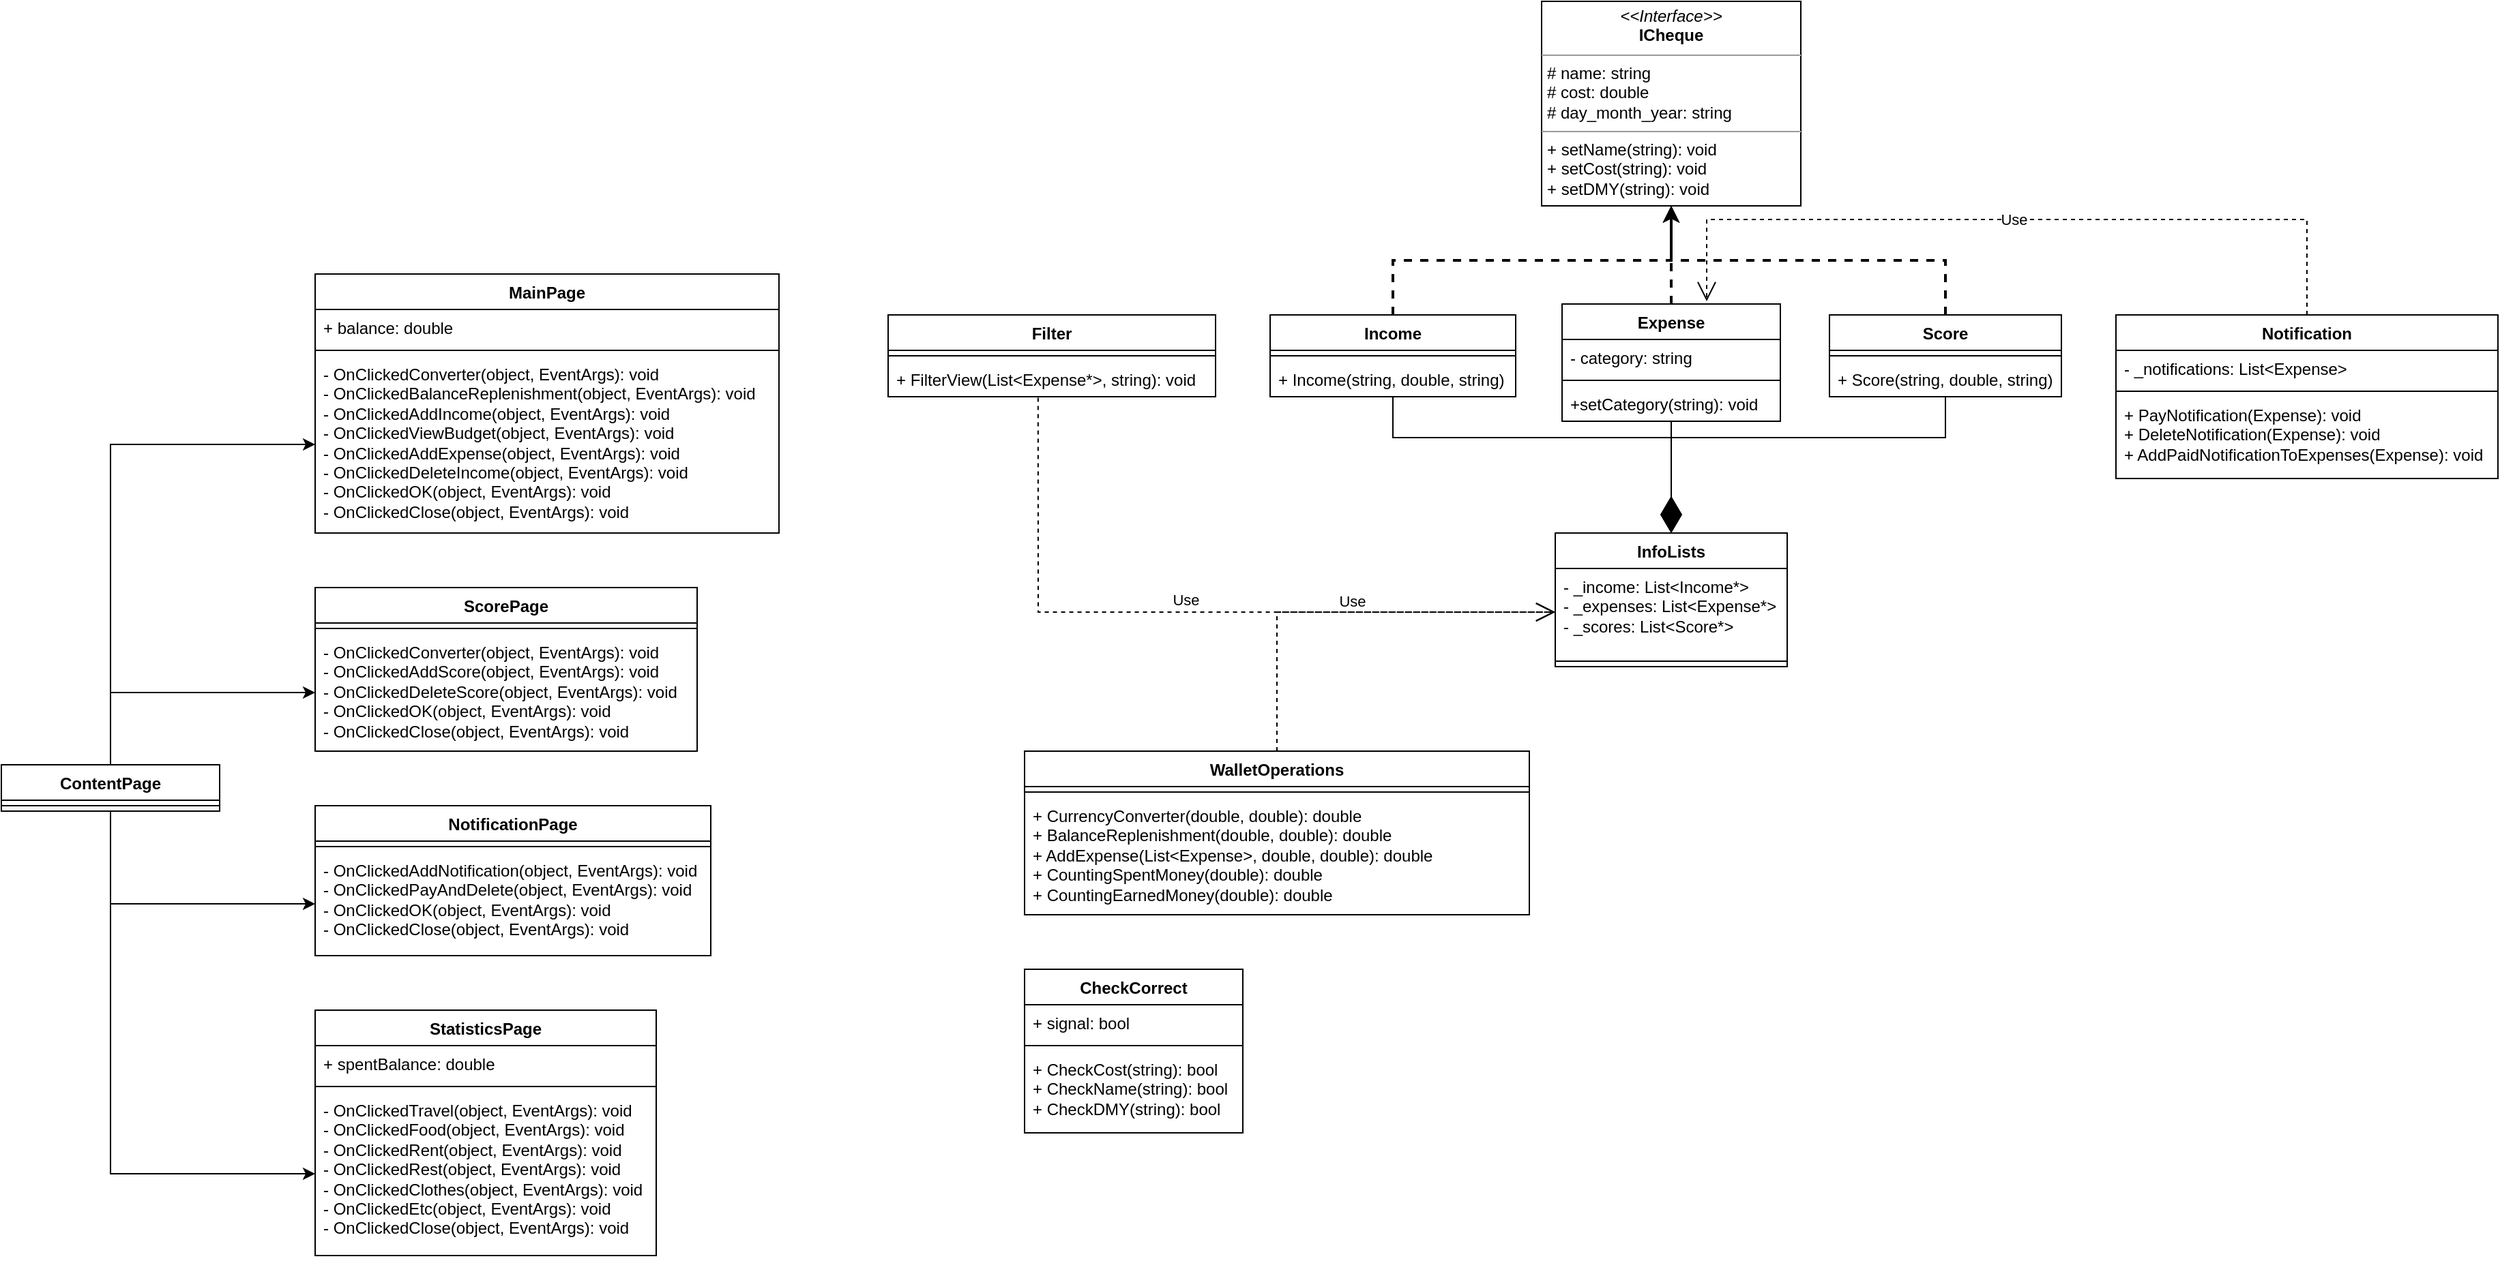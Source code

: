 <mxfile version="21.0.4" type="github"><diagram name="Страница 1" id="SMFMp_TuejeIAI7ctVRW"><mxGraphModel dx="2623" dy="1423" grid="1" gridSize="10" guides="1" tooltips="1" connect="1" arrows="1" fold="1" page="1" pageScale="1" pageWidth="827" pageHeight="1169" math="0" shadow="0"><root><mxCell id="0"/><mxCell id="1" parent="0"/><mxCell id="VGVOkJPdZjksyw9PSJ6C-52" value="ScorePage" style="swimlane;fontStyle=1;align=center;verticalAlign=top;childLayout=stackLayout;horizontal=1;startSize=26;horizontalStack=0;resizeParent=1;resizeParentMax=0;resizeLast=0;collapsible=1;marginBottom=0;whiteSpace=wrap;html=1;" vertex="1" parent="1"><mxGeometry x="260" y="470" width="280" height="120" as="geometry"/></mxCell><mxCell id="VGVOkJPdZjksyw9PSJ6C-54" value="" style="line;strokeWidth=1;fillColor=none;align=left;verticalAlign=middle;spacingTop=-1;spacingLeft=3;spacingRight=3;rotatable=0;labelPosition=right;points=[];portConstraint=eastwest;strokeColor=inherit;" vertex="1" parent="VGVOkJPdZjksyw9PSJ6C-52"><mxGeometry y="26" width="280" height="8" as="geometry"/></mxCell><mxCell id="VGVOkJPdZjksyw9PSJ6C-55" value="- OnClickedConverter(object, EventArgs): void&amp;nbsp;&lt;br&gt;- OnClickedAddScore(object, EventArgs): void&lt;br&gt;- OnClickedDeleteScore(object, EventArgs): void&lt;br&gt;- OnClickedOK(object, EventArgs): void&lt;br style=&quot;border-color: var(--border-color);&quot;&gt;- OnClickedClose(object, EventArgs): void" style="text;strokeColor=none;fillColor=none;align=left;verticalAlign=top;spacingLeft=4;spacingRight=4;overflow=hidden;rotatable=0;points=[[0,0.5],[1,0.5]];portConstraint=eastwest;whiteSpace=wrap;html=1;" vertex="1" parent="VGVOkJPdZjksyw9PSJ6C-52"><mxGeometry y="34" width="280" height="86" as="geometry"/></mxCell><mxCell id="VGVOkJPdZjksyw9PSJ6C-58" value="NotificationPage" style="swimlane;fontStyle=1;align=center;verticalAlign=top;childLayout=stackLayout;horizontal=1;startSize=26;horizontalStack=0;resizeParent=1;resizeParentMax=0;resizeLast=0;collapsible=1;marginBottom=0;whiteSpace=wrap;html=1;" vertex="1" parent="1"><mxGeometry x="260" y="630" width="290" height="110" as="geometry"/></mxCell><mxCell id="VGVOkJPdZjksyw9PSJ6C-60" value="" style="line;strokeWidth=1;fillColor=none;align=left;verticalAlign=middle;spacingTop=-1;spacingLeft=3;spacingRight=3;rotatable=0;labelPosition=right;points=[];portConstraint=eastwest;strokeColor=inherit;" vertex="1" parent="VGVOkJPdZjksyw9PSJ6C-58"><mxGeometry y="26" width="290" height="8" as="geometry"/></mxCell><mxCell id="VGVOkJPdZjksyw9PSJ6C-61" value="- OnClickedAddNotification(object, EventArgs): void&lt;br&gt;- OnClickedPayAndDelete(object, EventArgs): void&lt;br&gt;- OnClickedOK(object, EventArgs): void&lt;br style=&quot;border-color: var(--border-color);&quot;&gt;- OnClickedClose(object, EventArgs): void" style="text;strokeColor=none;fillColor=none;align=left;verticalAlign=top;spacingLeft=4;spacingRight=4;overflow=hidden;rotatable=0;points=[[0,0.5],[1,0.5]];portConstraint=eastwest;whiteSpace=wrap;html=1;" vertex="1" parent="VGVOkJPdZjksyw9PSJ6C-58"><mxGeometry y="34" width="290" height="76" as="geometry"/></mxCell><mxCell id="VGVOkJPdZjksyw9PSJ6C-70" value="MainPage" style="swimlane;fontStyle=1;align=center;verticalAlign=top;childLayout=stackLayout;horizontal=1;startSize=26;horizontalStack=0;resizeParent=1;resizeParentMax=0;resizeLast=0;collapsible=1;marginBottom=0;whiteSpace=wrap;html=1;" vertex="1" parent="1"><mxGeometry x="260" y="240" width="340" height="190" as="geometry"/></mxCell><mxCell id="VGVOkJPdZjksyw9PSJ6C-71" value="+ balance: double" style="text;strokeColor=none;fillColor=none;align=left;verticalAlign=top;spacingLeft=4;spacingRight=4;overflow=hidden;rotatable=0;points=[[0,0.5],[1,0.5]];portConstraint=eastwest;whiteSpace=wrap;html=1;" vertex="1" parent="VGVOkJPdZjksyw9PSJ6C-70"><mxGeometry y="26" width="340" height="26" as="geometry"/></mxCell><mxCell id="VGVOkJPdZjksyw9PSJ6C-72" value="" style="line;strokeWidth=1;fillColor=none;align=left;verticalAlign=middle;spacingTop=-1;spacingLeft=3;spacingRight=3;rotatable=0;labelPosition=right;points=[];portConstraint=eastwest;strokeColor=inherit;" vertex="1" parent="VGVOkJPdZjksyw9PSJ6C-70"><mxGeometry y="52" width="340" height="8" as="geometry"/></mxCell><mxCell id="VGVOkJPdZjksyw9PSJ6C-73" value="- OnClickedConverter(object, EventArgs): void&amp;nbsp;&lt;br style=&quot;border-color: var(--border-color);&quot;&gt;- OnClickedBalanceReplenishment(object, EventArgs): void&amp;nbsp;&lt;br style=&quot;border-color: var(--border-color);&quot;&gt;- OnClickedAddIncome(object, EventArgs): void&amp;nbsp;&lt;br style=&quot;border-color: var(--border-color);&quot;&gt;- OnClickedViewBudget(object, EventArgs): void&amp;nbsp;&lt;br style=&quot;border-color: var(--border-color);&quot;&gt;- OnClickedAddExpense(object, EventArgs): void&amp;nbsp;&lt;br style=&quot;border-color: var(--border-color);&quot;&gt;- OnClickedDeleteIncome(object, EventArgs): void&amp;nbsp;&lt;br style=&quot;border-color: var(--border-color);&quot;&gt;- OnClickedOK(object, EventArgs): void&amp;nbsp;&lt;br style=&quot;border-color: var(--border-color);&quot;&gt;- OnClickedClose(object, EventArgs): void&amp;nbsp;" style="text;strokeColor=none;fillColor=none;align=left;verticalAlign=top;spacingLeft=4;spacingRight=4;overflow=hidden;rotatable=0;points=[[0,0.5],[1,0.5]];portConstraint=eastwest;whiteSpace=wrap;html=1;" vertex="1" parent="VGVOkJPdZjksyw9PSJ6C-70"><mxGeometry y="60" width="340" height="130" as="geometry"/></mxCell><mxCell id="VGVOkJPdZjksyw9PSJ6C-78" value="&lt;p style=&quot;margin:0px;margin-top:4px;text-align:center;&quot;&gt;&lt;i&gt;&amp;lt;&amp;lt;Interface&amp;gt;&amp;gt;&lt;/i&gt;&lt;br&gt;&lt;b&gt;ICheque&lt;/b&gt;&lt;/p&gt;&lt;hr size=&quot;1&quot;&gt;&lt;p style=&quot;margin:0px;margin-left:4px;&quot;&gt;# name: string&lt;/p&gt;&lt;p style=&quot;margin:0px;margin-left:4px;&quot;&gt;# cost: double&lt;/p&gt;&lt;p style=&quot;margin:0px;margin-left:4px;&quot;&gt;# day_month_year: string&lt;/p&gt;&lt;hr size=&quot;1&quot;&gt;&lt;p style=&quot;margin:0px;margin-left:4px;&quot;&gt;+ setName(string): void&lt;/p&gt;&lt;p style=&quot;margin:0px;margin-left:4px;&quot;&gt;+ setCost(string): void&lt;br&gt;&lt;/p&gt;&lt;p style=&quot;margin:0px;margin-left:4px;&quot;&gt;+ setDMY(string): void&lt;br&gt;&lt;/p&gt;" style="verticalAlign=top;align=left;overflow=fill;fontSize=12;fontFamily=Helvetica;html=1;whiteSpace=wrap;" vertex="1" parent="1"><mxGeometry x="1159" y="40" width="190" height="150" as="geometry"/></mxCell><mxCell id="VGVOkJPdZjksyw9PSJ6C-79" value="InfoLists" style="swimlane;fontStyle=1;align=center;verticalAlign=top;childLayout=stackLayout;horizontal=1;startSize=26;horizontalStack=0;resizeParent=1;resizeParentMax=0;resizeLast=0;collapsible=1;marginBottom=0;whiteSpace=wrap;html=1;" vertex="1" parent="1"><mxGeometry x="1169" y="430" width="170" height="98" as="geometry"/></mxCell><mxCell id="VGVOkJPdZjksyw9PSJ6C-80" value="- _income: List&amp;lt;Income*&amp;gt;&lt;br&gt;- _expenses: List&amp;lt;Expense*&amp;gt;&lt;br&gt;- _scores: List&amp;lt;Score*&amp;gt;" style="text;strokeColor=none;fillColor=none;align=left;verticalAlign=top;spacingLeft=4;spacingRight=4;overflow=hidden;rotatable=0;points=[[0,0.5],[1,0.5]];portConstraint=eastwest;whiteSpace=wrap;html=1;" vertex="1" parent="VGVOkJPdZjksyw9PSJ6C-79"><mxGeometry y="26" width="170" height="64" as="geometry"/></mxCell><mxCell id="VGVOkJPdZjksyw9PSJ6C-81" value="" style="line;strokeWidth=1;fillColor=none;align=left;verticalAlign=middle;spacingTop=-1;spacingLeft=3;spacingRight=3;rotatable=0;labelPosition=right;points=[];portConstraint=eastwest;strokeColor=inherit;" vertex="1" parent="VGVOkJPdZjksyw9PSJ6C-79"><mxGeometry y="90" width="170" height="8" as="geometry"/></mxCell><mxCell id="VGVOkJPdZjksyw9PSJ6C-109" style="edgeStyle=orthogonalEdgeStyle;rounded=0;orthogonalLoop=1;jettySize=auto;html=1;dashed=1;strokeWidth=2;entryX=0.5;entryY=1;entryDx=0;entryDy=0;exitX=0.5;exitY=0;exitDx=0;exitDy=0;" edge="1" parent="1" source="VGVOkJPdZjksyw9PSJ6C-192" target="VGVOkJPdZjksyw9PSJ6C-78"><mxGeometry relative="1" as="geometry"><mxPoint x="1450" y="270" as="sourcePoint"/><mxPoint x="1260" y="225" as="targetPoint"/><Array as="points"><mxPoint x="1455" y="230"/><mxPoint x="1254" y="230"/></Array></mxGeometry></mxCell><mxCell id="VGVOkJPdZjksyw9PSJ6C-111" style="edgeStyle=orthogonalEdgeStyle;rounded=0;orthogonalLoop=1;jettySize=auto;html=1;dashed=1;strokeWidth=2;entryX=0.5;entryY=1;entryDx=0;entryDy=0;exitX=0.5;exitY=0;exitDx=0;exitDy=0;" edge="1" parent="1" source="VGVOkJPdZjksyw9PSJ6C-185" target="VGVOkJPdZjksyw9PSJ6C-78"><mxGeometry relative="1" as="geometry"><mxPoint x="1055" y="270" as="sourcePoint"/><mxPoint x="1273.71" y="225" as="targetPoint"/><Array as="points"><mxPoint x="1050" y="230"/><mxPoint x="1254" y="230"/></Array></mxGeometry></mxCell><mxCell id="VGVOkJPdZjksyw9PSJ6C-112" style="edgeStyle=orthogonalEdgeStyle;rounded=0;orthogonalLoop=1;jettySize=auto;html=1;dashed=1;strokeWidth=2;exitX=0.5;exitY=0;exitDx=0;exitDy=0;entryX=0.5;entryY=1;entryDx=0;entryDy=0;" edge="1" parent="1" source="VGVOkJPdZjksyw9PSJ6C-133" target="VGVOkJPdZjksyw9PSJ6C-78"><mxGeometry relative="1" as="geometry"><mxPoint x="1254" y="270" as="sourcePoint"/><mxPoint x="1253.71" y="225" as="targetPoint"/><Array as="points"/></mxGeometry></mxCell><mxCell id="VGVOkJPdZjksyw9PSJ6C-121" value="CheckCorrect" style="swimlane;fontStyle=1;align=center;verticalAlign=top;childLayout=stackLayout;horizontal=1;startSize=26;horizontalStack=0;resizeParent=1;resizeParentMax=0;resizeLast=0;collapsible=1;marginBottom=0;whiteSpace=wrap;html=1;" vertex="1" parent="1"><mxGeometry x="780" y="750" width="160" height="120" as="geometry"/></mxCell><mxCell id="VGVOkJPdZjksyw9PSJ6C-122" value="+ signal: bool" style="text;strokeColor=none;fillColor=none;align=left;verticalAlign=top;spacingLeft=4;spacingRight=4;overflow=hidden;rotatable=0;points=[[0,0.5],[1,0.5]];portConstraint=eastwest;whiteSpace=wrap;html=1;" vertex="1" parent="VGVOkJPdZjksyw9PSJ6C-121"><mxGeometry y="26" width="160" height="26" as="geometry"/></mxCell><mxCell id="VGVOkJPdZjksyw9PSJ6C-123" value="" style="line;strokeWidth=1;fillColor=none;align=left;verticalAlign=middle;spacingTop=-1;spacingLeft=3;spacingRight=3;rotatable=0;labelPosition=right;points=[];portConstraint=eastwest;strokeColor=inherit;" vertex="1" parent="VGVOkJPdZjksyw9PSJ6C-121"><mxGeometry y="52" width="160" height="8" as="geometry"/></mxCell><mxCell id="VGVOkJPdZjksyw9PSJ6C-124" value="+ CheckCost(string): bool&lt;br&gt;+ CheckName(string): bool&lt;br&gt;+ CheckDMY(string): bool" style="text;strokeColor=none;fillColor=none;align=left;verticalAlign=top;spacingLeft=4;spacingRight=4;overflow=hidden;rotatable=0;points=[[0,0.5],[1,0.5]];portConstraint=eastwest;whiteSpace=wrap;html=1;" vertex="1" parent="VGVOkJPdZjksyw9PSJ6C-121"><mxGeometry y="60" width="160" height="60" as="geometry"/></mxCell><mxCell id="VGVOkJPdZjksyw9PSJ6C-125" value="WalletOperations" style="swimlane;fontStyle=1;align=center;verticalAlign=top;childLayout=stackLayout;horizontal=1;startSize=26;horizontalStack=0;resizeParent=1;resizeParentMax=0;resizeLast=0;collapsible=1;marginBottom=0;whiteSpace=wrap;html=1;" vertex="1" parent="1"><mxGeometry x="780" y="590" width="370" height="120" as="geometry"/></mxCell><mxCell id="VGVOkJPdZjksyw9PSJ6C-127" value="" style="line;strokeWidth=1;fillColor=none;align=left;verticalAlign=middle;spacingTop=-1;spacingLeft=3;spacingRight=3;rotatable=0;labelPosition=right;points=[];portConstraint=eastwest;strokeColor=inherit;" vertex="1" parent="VGVOkJPdZjksyw9PSJ6C-125"><mxGeometry y="26" width="370" height="8" as="geometry"/></mxCell><mxCell id="VGVOkJPdZjksyw9PSJ6C-128" value="+ CurrencyConverter(double, double): double&lt;br&gt;+ BalanceReplenishment(double, double): double&lt;br&gt;+ AddExpense(List&amp;lt;Expense&amp;gt;, double, double): double&lt;br&gt;+ CountingSpentMoney(double): double&lt;br&gt;+ CountingEarnedMoney(double): double" style="text;strokeColor=none;fillColor=none;align=left;verticalAlign=top;spacingLeft=4;spacingRight=4;overflow=hidden;rotatable=0;points=[[0,0.5],[1,0.5]];portConstraint=eastwest;whiteSpace=wrap;html=1;" vertex="1" parent="VGVOkJPdZjksyw9PSJ6C-125"><mxGeometry y="34" width="370" height="86" as="geometry"/></mxCell><mxCell id="VGVOkJPdZjksyw9PSJ6C-133" value="Expense" style="swimlane;fontStyle=1;align=center;verticalAlign=top;childLayout=stackLayout;horizontal=1;startSize=26;horizontalStack=0;resizeParent=1;resizeParentMax=0;resizeLast=0;collapsible=1;marginBottom=0;whiteSpace=wrap;html=1;" vertex="1" parent="1"><mxGeometry x="1174" y="262" width="160" height="86" as="geometry"/></mxCell><mxCell id="VGVOkJPdZjksyw9PSJ6C-134" value="- category: string" style="text;strokeColor=none;fillColor=none;align=left;verticalAlign=top;spacingLeft=4;spacingRight=4;overflow=hidden;rotatable=0;points=[[0,0.5],[1,0.5]];portConstraint=eastwest;whiteSpace=wrap;html=1;" vertex="1" parent="VGVOkJPdZjksyw9PSJ6C-133"><mxGeometry y="26" width="160" height="26" as="geometry"/></mxCell><mxCell id="VGVOkJPdZjksyw9PSJ6C-135" value="" style="line;strokeWidth=1;fillColor=none;align=left;verticalAlign=middle;spacingTop=-1;spacingLeft=3;spacingRight=3;rotatable=0;labelPosition=right;points=[];portConstraint=eastwest;strokeColor=inherit;" vertex="1" parent="VGVOkJPdZjksyw9PSJ6C-133"><mxGeometry y="52" width="160" height="8" as="geometry"/></mxCell><mxCell id="VGVOkJPdZjksyw9PSJ6C-136" value="+setCategory(string): void" style="text;strokeColor=none;fillColor=none;align=left;verticalAlign=top;spacingLeft=4;spacingRight=4;overflow=hidden;rotatable=0;points=[[0,0.5],[1,0.5]];portConstraint=eastwest;whiteSpace=wrap;html=1;" vertex="1" parent="VGVOkJPdZjksyw9PSJ6C-133"><mxGeometry y="60" width="160" height="26" as="geometry"/></mxCell><mxCell id="VGVOkJPdZjksyw9PSJ6C-137" value="" style="endArrow=diamondThin;endFill=1;endSize=24;html=1;rounded=0;exitX=0.5;exitY=1;exitDx=0;exitDy=0;" edge="1" parent="1" source="VGVOkJPdZjksyw9PSJ6C-185"><mxGeometry width="160" relative="1" as="geometry"><mxPoint x="960" y="220" as="sourcePoint"/><mxPoint x="1254" y="430" as="targetPoint"/><Array as="points"><mxPoint x="1050" y="360"/><mxPoint x="1254" y="360"/></Array></mxGeometry></mxCell><mxCell id="VGVOkJPdZjksyw9PSJ6C-138" value="" style="endArrow=diamondThin;endFill=1;endSize=24;html=1;rounded=0;entryX=0.5;entryY=0;entryDx=0;entryDy=0;exitX=0.5;exitY=1.02;exitDx=0;exitDy=0;exitPerimeter=0;" edge="1" parent="1" source="VGVOkJPdZjksyw9PSJ6C-195" target="VGVOkJPdZjksyw9PSJ6C-79"><mxGeometry width="160" relative="1" as="geometry"><mxPoint x="1460" y="340" as="sourcePoint"/><mxPoint x="1530" y="380" as="targetPoint"/><Array as="points"><mxPoint x="1455" y="340"/><mxPoint x="1455" y="360"/><mxPoint x="1254" y="360"/></Array></mxGeometry></mxCell><mxCell id="VGVOkJPdZjksyw9PSJ6C-139" value="" style="endArrow=diamondThin;endFill=1;endSize=24;html=1;rounded=0;entryX=0.5;entryY=0;entryDx=0;entryDy=0;exitX=0.5;exitY=1;exitDx=0;exitDy=0;" edge="1" parent="1" source="VGVOkJPdZjksyw9PSJ6C-133" target="VGVOkJPdZjksyw9PSJ6C-79"><mxGeometry width="160" relative="1" as="geometry"><mxPoint x="1320" y="440" as="sourcePoint"/><mxPoint x="1480" y="440" as="targetPoint"/></mxGeometry></mxCell><mxCell id="VGVOkJPdZjksyw9PSJ6C-185" value="Income" style="swimlane;fontStyle=1;align=center;verticalAlign=top;childLayout=stackLayout;horizontal=1;startSize=26;horizontalStack=0;resizeParent=1;resizeParentMax=0;resizeLast=0;collapsible=1;marginBottom=0;whiteSpace=wrap;html=1;" vertex="1" parent="1"><mxGeometry x="960" y="270" width="180" height="60" as="geometry"/></mxCell><mxCell id="VGVOkJPdZjksyw9PSJ6C-187" value="" style="line;strokeWidth=1;fillColor=none;align=left;verticalAlign=middle;spacingTop=-1;spacingLeft=3;spacingRight=3;rotatable=0;labelPosition=right;points=[];portConstraint=eastwest;strokeColor=inherit;" vertex="1" parent="VGVOkJPdZjksyw9PSJ6C-185"><mxGeometry y="26" width="180" height="8" as="geometry"/></mxCell><mxCell id="VGVOkJPdZjksyw9PSJ6C-188" value="+ Income(string, double, string)" style="text;strokeColor=none;fillColor=none;align=left;verticalAlign=top;spacingLeft=4;spacingRight=4;overflow=hidden;rotatable=0;points=[[0,0.5],[1,0.5]];portConstraint=eastwest;whiteSpace=wrap;html=1;" vertex="1" parent="VGVOkJPdZjksyw9PSJ6C-185"><mxGeometry y="34" width="180" height="26" as="geometry"/></mxCell><mxCell id="VGVOkJPdZjksyw9PSJ6C-192" value="Score" style="swimlane;fontStyle=1;align=center;verticalAlign=top;childLayout=stackLayout;horizontal=1;startSize=26;horizontalStack=0;resizeParent=1;resizeParentMax=0;resizeLast=0;collapsible=1;marginBottom=0;whiteSpace=wrap;html=1;" vertex="1" parent="1"><mxGeometry x="1370" y="270" width="170" height="60" as="geometry"/></mxCell><mxCell id="VGVOkJPdZjksyw9PSJ6C-194" value="" style="line;strokeWidth=1;fillColor=none;align=left;verticalAlign=middle;spacingTop=-1;spacingLeft=3;spacingRight=3;rotatable=0;labelPosition=right;points=[];portConstraint=eastwest;strokeColor=inherit;" vertex="1" parent="VGVOkJPdZjksyw9PSJ6C-192"><mxGeometry y="26" width="170" height="8" as="geometry"/></mxCell><mxCell id="VGVOkJPdZjksyw9PSJ6C-195" value="+ Score(string, double, string)" style="text;strokeColor=none;fillColor=none;align=left;verticalAlign=top;spacingLeft=4;spacingRight=4;overflow=hidden;rotatable=0;points=[[0,0.5],[1,0.5]];portConstraint=eastwest;whiteSpace=wrap;html=1;" vertex="1" parent="VGVOkJPdZjksyw9PSJ6C-192"><mxGeometry y="34" width="170" height="26" as="geometry"/></mxCell><mxCell id="VGVOkJPdZjksyw9PSJ6C-199" value="StatisticsPage" style="swimlane;fontStyle=1;align=center;verticalAlign=top;childLayout=stackLayout;horizontal=1;startSize=26;horizontalStack=0;resizeParent=1;resizeParentMax=0;resizeLast=0;collapsible=1;marginBottom=0;whiteSpace=wrap;html=1;" vertex="1" parent="1"><mxGeometry x="260" y="780" width="250" height="180" as="geometry"/></mxCell><mxCell id="VGVOkJPdZjksyw9PSJ6C-200" value="+ spentBalance: double" style="text;strokeColor=none;fillColor=none;align=left;verticalAlign=top;spacingLeft=4;spacingRight=4;overflow=hidden;rotatable=0;points=[[0,0.5],[1,0.5]];portConstraint=eastwest;whiteSpace=wrap;html=1;" vertex="1" parent="VGVOkJPdZjksyw9PSJ6C-199"><mxGeometry y="26" width="250" height="26" as="geometry"/></mxCell><mxCell id="VGVOkJPdZjksyw9PSJ6C-201" value="" style="line;strokeWidth=1;fillColor=none;align=left;verticalAlign=middle;spacingTop=-1;spacingLeft=3;spacingRight=3;rotatable=0;labelPosition=right;points=[];portConstraint=eastwest;strokeColor=inherit;" vertex="1" parent="VGVOkJPdZjksyw9PSJ6C-199"><mxGeometry y="52" width="250" height="8" as="geometry"/></mxCell><mxCell id="VGVOkJPdZjksyw9PSJ6C-202" value="- OnClickedTravel(object, EventArgs): void&lt;br style=&quot;border-color: var(--border-color);&quot;&gt;- OnClickedFood(object, EventArgs): void&lt;br style=&quot;border-color: var(--border-color);&quot;&gt;- OnClickedRent(object, EventArgs): void&lt;br style=&quot;border-color: var(--border-color);&quot;&gt;- OnClickedRest(object, EventArgs): void&lt;br style=&quot;border-color: var(--border-color);&quot;&gt;- OnClickedClothes(object, EventArgs): void&lt;br style=&quot;border-color: var(--border-color);&quot;&gt;- OnClickedEtc(object, EventArgs): void&lt;br style=&quot;border-color: var(--border-color);&quot;&gt;- OnClickedClose(object, EventArgs): void" style="text;strokeColor=none;fillColor=none;align=left;verticalAlign=top;spacingLeft=4;spacingRight=4;overflow=hidden;rotatable=0;points=[[0,0.5],[1,0.5]];portConstraint=eastwest;whiteSpace=wrap;html=1;" vertex="1" parent="VGVOkJPdZjksyw9PSJ6C-199"><mxGeometry y="60" width="250" height="120" as="geometry"/></mxCell><mxCell id="VGVOkJPdZjksyw9PSJ6C-233" style="edgeStyle=orthogonalEdgeStyle;rounded=0;orthogonalLoop=1;jettySize=auto;html=1;" edge="1" parent="1" source="VGVOkJPdZjksyw9PSJ6C-216" target="VGVOkJPdZjksyw9PSJ6C-73"><mxGeometry relative="1" as="geometry"/></mxCell><mxCell id="VGVOkJPdZjksyw9PSJ6C-234" style="edgeStyle=orthogonalEdgeStyle;rounded=0;orthogonalLoop=1;jettySize=auto;html=1;" edge="1" parent="1" source="VGVOkJPdZjksyw9PSJ6C-216" target="VGVOkJPdZjksyw9PSJ6C-55"><mxGeometry relative="1" as="geometry"/></mxCell><mxCell id="VGVOkJPdZjksyw9PSJ6C-235" style="edgeStyle=orthogonalEdgeStyle;rounded=0;orthogonalLoop=1;jettySize=auto;html=1;" edge="1" parent="1" source="VGVOkJPdZjksyw9PSJ6C-216" target="VGVOkJPdZjksyw9PSJ6C-61"><mxGeometry relative="1" as="geometry"/></mxCell><mxCell id="VGVOkJPdZjksyw9PSJ6C-236" style="edgeStyle=orthogonalEdgeStyle;rounded=0;orthogonalLoop=1;jettySize=auto;html=1;" edge="1" parent="1" source="VGVOkJPdZjksyw9PSJ6C-216" target="VGVOkJPdZjksyw9PSJ6C-202"><mxGeometry relative="1" as="geometry"/></mxCell><mxCell id="VGVOkJPdZjksyw9PSJ6C-216" value="ContentPage" style="swimlane;fontStyle=1;align=center;verticalAlign=top;childLayout=stackLayout;horizontal=1;startSize=26;horizontalStack=0;resizeParent=1;resizeParentMax=0;resizeLast=0;collapsible=1;marginBottom=0;whiteSpace=wrap;html=1;" vertex="1" parent="1"><mxGeometry x="30" y="600" width="160" height="34" as="geometry"/></mxCell><mxCell id="VGVOkJPdZjksyw9PSJ6C-218" value="" style="line;strokeWidth=1;fillColor=none;align=left;verticalAlign=middle;spacingTop=-1;spacingLeft=3;spacingRight=3;rotatable=0;labelPosition=right;points=[];portConstraint=eastwest;strokeColor=inherit;" vertex="1" parent="VGVOkJPdZjksyw9PSJ6C-216"><mxGeometry y="26" width="160" height="8" as="geometry"/></mxCell><mxCell id="VGVOkJPdZjksyw9PSJ6C-237" value="Notification" style="swimlane;fontStyle=1;align=center;verticalAlign=top;childLayout=stackLayout;horizontal=1;startSize=26;horizontalStack=0;resizeParent=1;resizeParentMax=0;resizeLast=0;collapsible=1;marginBottom=0;whiteSpace=wrap;html=1;" vertex="1" parent="1"><mxGeometry x="1580" y="270" width="280" height="120" as="geometry"/></mxCell><mxCell id="VGVOkJPdZjksyw9PSJ6C-238" value="- _notifications: List&amp;lt;Expense&amp;gt;" style="text;strokeColor=none;fillColor=none;align=left;verticalAlign=top;spacingLeft=4;spacingRight=4;overflow=hidden;rotatable=0;points=[[0,0.5],[1,0.5]];portConstraint=eastwest;whiteSpace=wrap;html=1;" vertex="1" parent="VGVOkJPdZjksyw9PSJ6C-237"><mxGeometry y="26" width="280" height="26" as="geometry"/></mxCell><mxCell id="VGVOkJPdZjksyw9PSJ6C-239" value="" style="line;strokeWidth=1;fillColor=none;align=left;verticalAlign=middle;spacingTop=-1;spacingLeft=3;spacingRight=3;rotatable=0;labelPosition=right;points=[];portConstraint=eastwest;strokeColor=inherit;" vertex="1" parent="VGVOkJPdZjksyw9PSJ6C-237"><mxGeometry y="52" width="280" height="8" as="geometry"/></mxCell><mxCell id="VGVOkJPdZjksyw9PSJ6C-240" value="+ PayNotification(Expense): void&amp;nbsp;&lt;br&gt;+ DeleteNotification(Expense): void&lt;br&gt;+ AddPaidNotificationToExpenses(Expense): void" style="text;strokeColor=none;fillColor=none;align=left;verticalAlign=top;spacingLeft=4;spacingRight=4;overflow=hidden;rotatable=0;points=[[0,0.5],[1,0.5]];portConstraint=eastwest;whiteSpace=wrap;html=1;" vertex="1" parent="VGVOkJPdZjksyw9PSJ6C-237"><mxGeometry y="60" width="280" height="60" as="geometry"/></mxCell><mxCell id="VGVOkJPdZjksyw9PSJ6C-242" value="Use" style="endArrow=open;endSize=12;dashed=1;html=1;rounded=0;exitX=0.5;exitY=0;exitDx=0;exitDy=0;" edge="1" parent="1" source="VGVOkJPdZjksyw9PSJ6C-237"><mxGeometry width="160" relative="1" as="geometry"><mxPoint x="640" y="750" as="sourcePoint"/><mxPoint x="1280" y="260" as="targetPoint"/><Array as="points"><mxPoint x="1720" y="200"/><mxPoint x="1280" y="200"/></Array></mxGeometry></mxCell><mxCell id="VGVOkJPdZjksyw9PSJ6C-243" value="Filter" style="swimlane;fontStyle=1;align=center;verticalAlign=top;childLayout=stackLayout;horizontal=1;startSize=26;horizontalStack=0;resizeParent=1;resizeParentMax=0;resizeLast=0;collapsible=1;marginBottom=0;whiteSpace=wrap;html=1;" vertex="1" parent="1"><mxGeometry x="680" y="270" width="240" height="60" as="geometry"/></mxCell><mxCell id="VGVOkJPdZjksyw9PSJ6C-245" value="" style="line;strokeWidth=1;fillColor=none;align=left;verticalAlign=middle;spacingTop=-1;spacingLeft=3;spacingRight=3;rotatable=0;labelPosition=right;points=[];portConstraint=eastwest;strokeColor=inherit;" vertex="1" parent="VGVOkJPdZjksyw9PSJ6C-243"><mxGeometry y="26" width="240" height="8" as="geometry"/></mxCell><mxCell id="VGVOkJPdZjksyw9PSJ6C-246" value="+ FilterView(List&amp;lt;Expense*&amp;gt;, string): void" style="text;strokeColor=none;fillColor=none;align=left;verticalAlign=top;spacingLeft=4;spacingRight=4;overflow=hidden;rotatable=0;points=[[0,0.5],[1,0.5]];portConstraint=eastwest;whiteSpace=wrap;html=1;" vertex="1" parent="VGVOkJPdZjksyw9PSJ6C-243"><mxGeometry y="34" width="240" height="26" as="geometry"/></mxCell><mxCell id="VGVOkJPdZjksyw9PSJ6C-249" value="Use" style="endArrow=open;endSize=12;dashed=1;html=1;rounded=0;entryX=0;entryY=0.5;entryDx=0;entryDy=0;exitX=0.5;exitY=0;exitDx=0;exitDy=0;" edge="1" parent="1" source="VGVOkJPdZjksyw9PSJ6C-125" target="VGVOkJPdZjksyw9PSJ6C-80"><mxGeometry x="0.026" y="8" width="160" relative="1" as="geometry"><mxPoint x="800" y="520" as="sourcePoint"/><mxPoint x="1010" y="540" as="targetPoint"/><Array as="points"><mxPoint x="965" y="488"/></Array><mxPoint as="offset"/></mxGeometry></mxCell><mxCell id="VGVOkJPdZjksyw9PSJ6C-251" value="Use" style="endArrow=open;endSize=12;dashed=1;html=1;rounded=0;exitX=0.458;exitY=1.03;exitDx=0;exitDy=0;exitPerimeter=0;entryX=0;entryY=0.5;entryDx=0;entryDy=0;" edge="1" parent="1" source="VGVOkJPdZjksyw9PSJ6C-246" target="VGVOkJPdZjksyw9PSJ6C-80"><mxGeometry x="-0.01" y="9" width="160" relative="1" as="geometry"><mxPoint x="1200" y="580" as="sourcePoint"/><mxPoint x="860" y="450" as="targetPoint"/><Array as="points"><mxPoint x="790" y="488"/><mxPoint x="960" y="488"/></Array><mxPoint as="offset"/></mxGeometry></mxCell></root></mxGraphModel></diagram></mxfile>